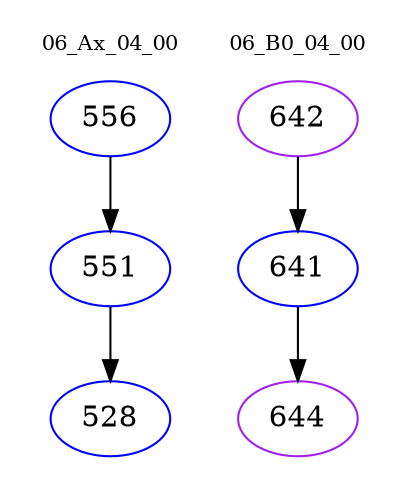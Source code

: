 digraph{
subgraph cluster_0 {
color = white
label = "06_Ax_04_00";
fontsize=10;
T0_556 [label="556", color="blue"]
T0_556 -> T0_551 [color="black"]
T0_551 [label="551", color="blue"]
T0_551 -> T0_528 [color="black"]
T0_528 [label="528", color="blue"]
}
subgraph cluster_1 {
color = white
label = "06_B0_04_00";
fontsize=10;
T1_642 [label="642", color="purple"]
T1_642 -> T1_641 [color="black"]
T1_641 [label="641", color="blue"]
T1_641 -> T1_644 [color="black"]
T1_644 [label="644", color="purple"]
}
}

